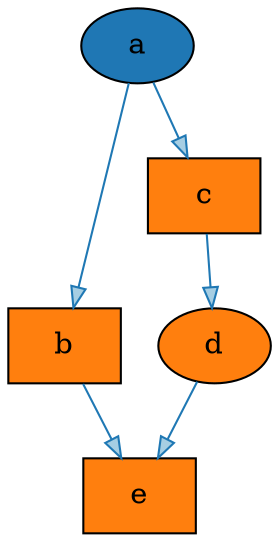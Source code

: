 strict digraph {
    a [shape="ellipse" style="filled" fillcolor="#1f77b4"]
    b [shape="polygon" style="filled" fillcolor="#ff7f0e"]
    c [shape="polygon" style="filled" fillcolor="#ff7f0e"]
    d [shape="ellipse" style="filled" fillcolor="#ff7f0e"]
    e [shape="polygon" style="filled" fillcolor="#ff7f0e"]
    a -> b [fillcolor="#a6cee3" color="#1f78b4"]
    a -> c [fillcolor="#a6cee3" color="#1f78b4"]
    c -> d [fillcolor="#a6cee3" color="#1f78b4"]
    d -> e [fillcolor="#a6cee3" color="#1f78b4"]
    b -> e [fillcolor="#a6cee3" color="#1f78b4"]
}
